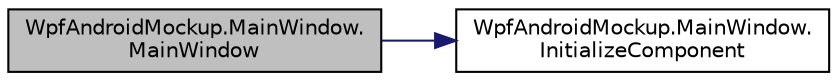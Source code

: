 digraph "WpfAndroidMockup.MainWindow.MainWindow"
{
 // INTERACTIVE_SVG=YES
  edge [fontname="Helvetica",fontsize="10",labelfontname="Helvetica",labelfontsize="10"];
  node [fontname="Helvetica",fontsize="10",shape=record];
  rankdir="LR";
  Node0 [label="WpfAndroidMockup.MainWindow.\lMainWindow",height=0.2,width=0.4,color="black", fillcolor="grey75", style="filled", fontcolor="black"];
  Node0 -> Node1 [color="midnightblue",fontsize="10",style="solid",fontname="Helvetica"];
  Node1 [label="WpfAndroidMockup.MainWindow.\lInitializeComponent",height=0.2,width=0.4,color="black", fillcolor="white", style="filled",URL="$class_wpf_android_mockup_1_1_main_window.html#ab972d09dd72043b8819b4a7005925ebe",tooltip="InitializeComponent "];
}
